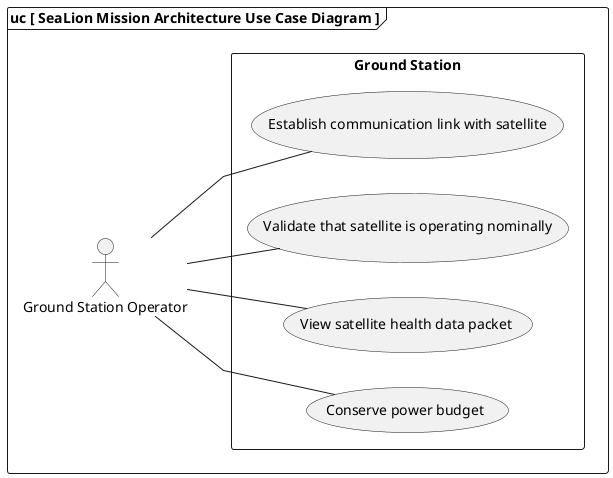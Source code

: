 @startuml
left to right direction
skinparam linetype polyline

/'
skinparam linetype ortho
'/

frame "uc [ SeaLion Mission Architecture Use Case Diagram ]" {

    rectangle gs as "Ground Station" {

        
        (Establish communication link with satellite)
        
        (Validate that satellite is operating nominally)
        
        (View satellite health data packet)
        
        (Conserve power budget)
        

    }

    
    :Ground Station Operator: -- (Establish communication link with satellite)
    
    :Ground Station Operator: -- (Validate that satellite is operating nominally)
    
    :Ground Station Operator: -- (View satellite health data packet)
    
    :Ground Station Operator: -- (Conserve power budget)
    

}
@enduml
